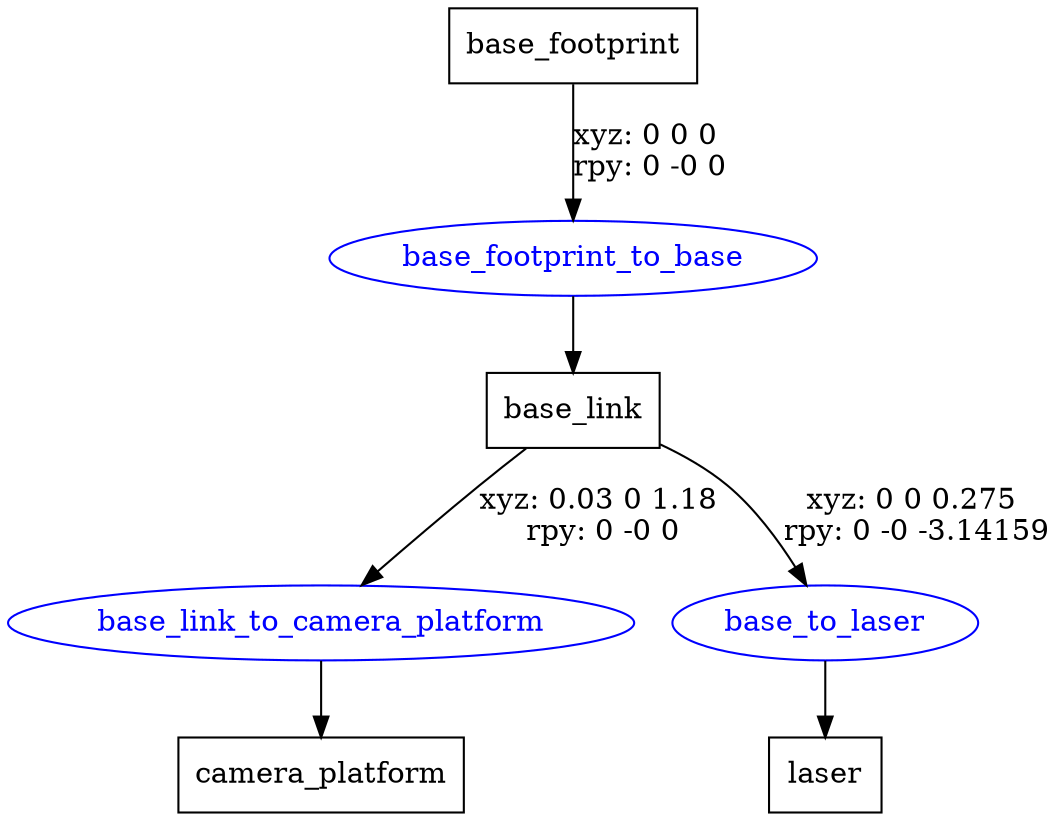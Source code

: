 digraph G {
node [shape=box];
"base_footprint" [label="base_footprint"];
"base_link" [label="base_link"];
"camera_platform" [label="camera_platform"];
"laser" [label="laser"];
node [shape=ellipse, color=blue, fontcolor=blue];
"base_footprint" -> "base_footprint_to_base" [label="xyz: 0 0 0 \nrpy: 0 -0 0"]
"base_footprint_to_base" -> "base_link"
"base_link" -> "base_link_to_camera_platform" [label="xyz: 0.03 0 1.18 \nrpy: 0 -0 0"]
"base_link_to_camera_platform" -> "camera_platform"
"base_link" -> "base_to_laser" [label="xyz: 0 0 0.275 \nrpy: 0 -0 -3.14159"]
"base_to_laser" -> "laser"
}
